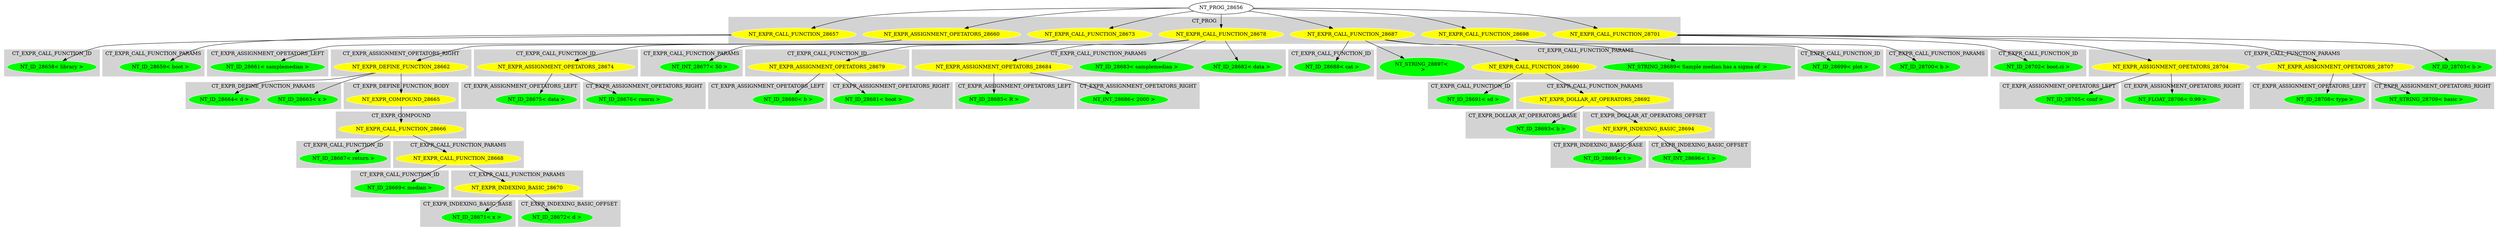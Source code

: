 digraph {

subgraph cluster0 {
 node [style=filled,color=white];
 style=filled;
 color=lightgrey;
 label = "CT_PROG";

"NT_EXPR_CALL_FUNCTION_28657"
 [fillcolor = yellow]
"NT_EXPR_ASSIGNMENT_OPETATORS_28660"
 [fillcolor = yellow]
"NT_EXPR_CALL_FUNCTION_28673"
 [fillcolor = yellow]
"NT_EXPR_CALL_FUNCTION_28678"
 [fillcolor = yellow]
"NT_EXPR_CALL_FUNCTION_28687"
 [fillcolor = yellow]
"NT_EXPR_CALL_FUNCTION_28698"
 [fillcolor = yellow]
"NT_EXPR_CALL_FUNCTION_28701"
 [fillcolor = yellow]
}
"NT_PROG_28656"->"NT_EXPR_CALL_FUNCTION_28657"
subgraph cluster1 {
 node [style=filled,color=white];
 style=filled;
 color=lightgrey;
 label = "CT_EXPR_CALL_FUNCTION_ID";

"NT_ID_28658< library >"
 [fillcolor = green]
}
subgraph cluster2 {
 node [style=filled,color=white];
 style=filled;
 color=lightgrey;
 label = "CT_EXPR_CALL_FUNCTION_PARAMS";

"NT_ID_28659< boot >"
 [fillcolor = green]
}
"NT_EXPR_CALL_FUNCTION_28657"->"NT_ID_28658< library >"
"NT_EXPR_CALL_FUNCTION_28657"->"NT_ID_28659< boot >"
"NT_PROG_28656"->"NT_EXPR_ASSIGNMENT_OPETATORS_28660"
subgraph cluster3 {
 node [style=filled,color=white];
 style=filled;
 color=lightgrey;
 label = "CT_EXPR_ASSIGNMENT_OPETATORS_LEFT";

"NT_ID_28661< samplemedian >"
 [fillcolor = green]
}
subgraph cluster4 {
 node [style=filled,color=white];
 style=filled;
 color=lightgrey;
 label = "CT_EXPR_ASSIGNMENT_OPETATORS_RIGHT";

"NT_EXPR_DEFINE_FUNCTION_28662"
 [fillcolor = yellow]
}
"NT_EXPR_ASSIGNMENT_OPETATORS_28660"->"NT_ID_28661< samplemedian >"
"NT_EXPR_ASSIGNMENT_OPETATORS_28660"->"NT_EXPR_DEFINE_FUNCTION_28662"
subgraph cluster5 {
 node [style=filled,color=white];
 style=filled;
 color=lightgrey;
 label = "CT_EXPR_DEFINE_FUNCTION_PARAMS";

"NT_ID_28663< x >"
 [fillcolor = green]
"NT_ID_28664< d >"
 [fillcolor = green]
}
subgraph cluster6 {
 node [style=filled,color=white];
 style=filled;
 color=lightgrey;
 label = "CT_EXPR_DEFINE_FUNCTION_BODY";

"NT_EXPR_COMPOUND_28665"
 [fillcolor = yellow]
}
"NT_EXPR_DEFINE_FUNCTION_28662"->"NT_ID_28663< x >"
"NT_EXPR_DEFINE_FUNCTION_28662"->"NT_ID_28664< d >"
"NT_EXPR_DEFINE_FUNCTION_28662"->"NT_EXPR_COMPOUND_28665"
subgraph cluster7 {
 node [style=filled,color=white];
 style=filled;
 color=lightgrey;
 label = "CT_EXPR_COMPOUND";

"NT_EXPR_CALL_FUNCTION_28666"
 [fillcolor = yellow]
}
"NT_EXPR_COMPOUND_28665"->"NT_EXPR_CALL_FUNCTION_28666"
subgraph cluster8 {
 node [style=filled,color=white];
 style=filled;
 color=lightgrey;
 label = "CT_EXPR_CALL_FUNCTION_ID";

"NT_ID_28667< return >"
 [fillcolor = green]
}
subgraph cluster9 {
 node [style=filled,color=white];
 style=filled;
 color=lightgrey;
 label = "CT_EXPR_CALL_FUNCTION_PARAMS";

"NT_EXPR_CALL_FUNCTION_28668"
 [fillcolor = yellow]
}
"NT_EXPR_CALL_FUNCTION_28666"->"NT_ID_28667< return >"
"NT_EXPR_CALL_FUNCTION_28666"->"NT_EXPR_CALL_FUNCTION_28668"
subgraph cluster10 {
 node [style=filled,color=white];
 style=filled;
 color=lightgrey;
 label = "CT_EXPR_CALL_FUNCTION_ID";

"NT_ID_28669< median >"
 [fillcolor = green]
}
subgraph cluster11 {
 node [style=filled,color=white];
 style=filled;
 color=lightgrey;
 label = "CT_EXPR_CALL_FUNCTION_PARAMS";

"NT_EXPR_INDEXING_BASIC_28670"
 [fillcolor = yellow]
}
"NT_EXPR_CALL_FUNCTION_28668"->"NT_ID_28669< median >"
"NT_EXPR_CALL_FUNCTION_28668"->"NT_EXPR_INDEXING_BASIC_28670"
subgraph cluster12 {
 node [style=filled,color=white];
 style=filled;
 color=lightgrey;
 label = "CT_EXPR_INDEXING_BASIC_BASE";

"NT_ID_28671< x >"
 [fillcolor = green]}
subgraph cluster13 {
 node [style=filled,color=white];
 style=filled;
 color=lightgrey;
 label = "CT_EXPR_INDEXING_BASIC_OFFSET";

"NT_ID_28672< d >"
 [fillcolor = green]}
"NT_EXPR_INDEXING_BASIC_28670"->"NT_ID_28671< x >"
"NT_EXPR_INDEXING_BASIC_28670"->"NT_ID_28672< d >"
"NT_PROG_28656"->"NT_EXPR_CALL_FUNCTION_28673"
subgraph cluster14 {
 node [style=filled,color=white];
 style=filled;
 color=lightgrey;
 label = "CT_EXPR_CALL_FUNCTION_ID";

"NT_EXPR_ASSIGNMENT_OPETATORS_28674"
 [fillcolor = yellow]
}
subgraph cluster15 {
 node [style=filled,color=white];
 style=filled;
 color=lightgrey;
 label = "CT_EXPR_CALL_FUNCTION_PARAMS";

"NT_INT_28677< 50 >"
 [fillcolor = green]
}
"NT_EXPR_CALL_FUNCTION_28673"->"NT_EXPR_ASSIGNMENT_OPETATORS_28674"
subgraph cluster16 {
 node [style=filled,color=white];
 style=filled;
 color=lightgrey;
 label = "CT_EXPR_ASSIGNMENT_OPETATORS_LEFT";

"NT_ID_28675< data >"
 [fillcolor = green]
}
subgraph cluster17 {
 node [style=filled,color=white];
 style=filled;
 color=lightgrey;
 label = "CT_EXPR_ASSIGNMENT_OPETATORS_RIGHT";

"NT_ID_28676< rnorm >"
 [fillcolor = green]
}
"NT_EXPR_ASSIGNMENT_OPETATORS_28674"->"NT_ID_28675< data >"
"NT_EXPR_ASSIGNMENT_OPETATORS_28674"->"NT_ID_28676< rnorm >"
"NT_EXPR_CALL_FUNCTION_28673"->"NT_INT_28677< 50 >"
"NT_PROG_28656"->"NT_EXPR_CALL_FUNCTION_28678"
subgraph cluster18 {
 node [style=filled,color=white];
 style=filled;
 color=lightgrey;
 label = "CT_EXPR_CALL_FUNCTION_ID";

"NT_EXPR_ASSIGNMENT_OPETATORS_28679"
 [fillcolor = yellow]
}
subgraph cluster19 {
 node [style=filled,color=white];
 style=filled;
 color=lightgrey;
 label = "CT_EXPR_CALL_FUNCTION_PARAMS";

"NT_ID_28682< data >"
 [fillcolor = green]
"NT_ID_28683< samplemedian >"
 [fillcolor = green]
"NT_EXPR_ASSIGNMENT_OPETATORS_28684"
 [fillcolor = yellow]
}
"NT_EXPR_CALL_FUNCTION_28678"->"NT_EXPR_ASSIGNMENT_OPETATORS_28679"
subgraph cluster20 {
 node [style=filled,color=white];
 style=filled;
 color=lightgrey;
 label = "CT_EXPR_ASSIGNMENT_OPETATORS_LEFT";

"NT_ID_28680< b >"
 [fillcolor = green]
}
subgraph cluster21 {
 node [style=filled,color=white];
 style=filled;
 color=lightgrey;
 label = "CT_EXPR_ASSIGNMENT_OPETATORS_RIGHT";

"NT_ID_28681< boot >"
 [fillcolor = green]
}
"NT_EXPR_ASSIGNMENT_OPETATORS_28679"->"NT_ID_28680< b >"
"NT_EXPR_ASSIGNMENT_OPETATORS_28679"->"NT_ID_28681< boot >"
"NT_EXPR_CALL_FUNCTION_28678"->"NT_ID_28682< data >"
"NT_EXPR_CALL_FUNCTION_28678"->"NT_ID_28683< samplemedian >"
"NT_EXPR_CALL_FUNCTION_28678"->"NT_EXPR_ASSIGNMENT_OPETATORS_28684"
subgraph cluster22 {
 node [style=filled,color=white];
 style=filled;
 color=lightgrey;
 label = "CT_EXPR_ASSIGNMENT_OPETATORS_LEFT";

"NT_ID_28685< R >"
 [fillcolor = green]
}
subgraph cluster23 {
 node [style=filled,color=white];
 style=filled;
 color=lightgrey;
 label = "CT_EXPR_ASSIGNMENT_OPETATORS_RIGHT";

"NT_INT_28686< 2000 >"
 [fillcolor = green]
}
"NT_EXPR_ASSIGNMENT_OPETATORS_28684"->"NT_ID_28685< R >"
"NT_EXPR_ASSIGNMENT_OPETATORS_28684"->"NT_INT_28686< 2000 >"
"NT_PROG_28656"->"NT_EXPR_CALL_FUNCTION_28687"
subgraph cluster24 {
 node [style=filled,color=white];
 style=filled;
 color=lightgrey;
 label = "CT_EXPR_CALL_FUNCTION_ID";

"NT_ID_28688< cat >"
 [fillcolor = green]
}
subgraph cluster25 {
 node [style=filled,color=white];
 style=filled;
 color=lightgrey;
 label = "CT_EXPR_CALL_FUNCTION_PARAMS";

"NT_STRING_28689< Sample median has a sigma of  >"
 [fillcolor = green]
"NT_EXPR_CALL_FUNCTION_28690"
 [fillcolor = yellow]
"NT_STRING_28697< \n >"
 [fillcolor = green]
}
"NT_EXPR_CALL_FUNCTION_28687"->"NT_ID_28688< cat >"
"NT_EXPR_CALL_FUNCTION_28687"->"NT_STRING_28689< Sample median has a sigma of  >"
"NT_EXPR_CALL_FUNCTION_28687"->"NT_EXPR_CALL_FUNCTION_28690"
subgraph cluster26 {
 node [style=filled,color=white];
 style=filled;
 color=lightgrey;
 label = "CT_EXPR_CALL_FUNCTION_ID";

"NT_ID_28691< sd >"
 [fillcolor = green]
}
subgraph cluster27 {
 node [style=filled,color=white];
 style=filled;
 color=lightgrey;
 label = "CT_EXPR_CALL_FUNCTION_PARAMS";

"NT_EXPR_DOLLAR_AT_OPERATORS_28692"
 [fillcolor = yellow]
}
"NT_EXPR_CALL_FUNCTION_28690"->"NT_ID_28691< sd >"
"NT_EXPR_CALL_FUNCTION_28690"->"NT_EXPR_DOLLAR_AT_OPERATORS_28692"
subgraph cluster28 {
 node [style=filled,color=white];
 style=filled;
 color=lightgrey;
 label = "CT_EXPR_DOLLAR_AT_OPERATORS_BASE";

"NT_ID_28693< b >"
 [fillcolor = green]
}
subgraph cluster29 {
 node [style=filled,color=white];
 style=filled;
 color=lightgrey;
 label = "CT_EXPR_DOLLAR_AT_OPERATORS_OFFSET";

"NT_EXPR_INDEXING_BASIC_28694"
 [fillcolor = yellow]
}
"NT_EXPR_DOLLAR_AT_OPERATORS_28692"->"NT_ID_28693< b >"
"NT_EXPR_DOLLAR_AT_OPERATORS_28692"->"NT_EXPR_INDEXING_BASIC_28694"
subgraph cluster30 {
 node [style=filled,color=white];
 style=filled;
 color=lightgrey;
 label = "CT_EXPR_INDEXING_BASIC_BASE";

"NT_ID_28695< t >"
 [fillcolor = green]}
subgraph cluster31 {
 node [style=filled,color=white];
 style=filled;
 color=lightgrey;
 label = "CT_EXPR_INDEXING_BASIC_OFFSET";

"NT_INT_28696< 1 >"
 [fillcolor = green]}
"NT_EXPR_INDEXING_BASIC_28694"->"NT_ID_28695< t >"
"NT_EXPR_INDEXING_BASIC_28694"->"NT_INT_28696< 1 >"
"NT_EXPR_CALL_FUNCTION_28687"->"NT_STRING_28697< \n >"
"NT_PROG_28656"->"NT_EXPR_CALL_FUNCTION_28698"
subgraph cluster32 {
 node [style=filled,color=white];
 style=filled;
 color=lightgrey;
 label = "CT_EXPR_CALL_FUNCTION_ID";

"NT_ID_28699< plot >"
 [fillcolor = green]
}
subgraph cluster33 {
 node [style=filled,color=white];
 style=filled;
 color=lightgrey;
 label = "CT_EXPR_CALL_FUNCTION_PARAMS";

"NT_ID_28700< b >"
 [fillcolor = green]
}
"NT_EXPR_CALL_FUNCTION_28698"->"NT_ID_28699< plot >"
"NT_EXPR_CALL_FUNCTION_28698"->"NT_ID_28700< b >"
"NT_PROG_28656"->"NT_EXPR_CALL_FUNCTION_28701"
subgraph cluster34 {
 node [style=filled,color=white];
 style=filled;
 color=lightgrey;
 label = "CT_EXPR_CALL_FUNCTION_ID";

"NT_ID_28702< boot.ci >"
 [fillcolor = green]
}
subgraph cluster35 {
 node [style=filled,color=white];
 style=filled;
 color=lightgrey;
 label = "CT_EXPR_CALL_FUNCTION_PARAMS";

"NT_ID_28703< b >"
 [fillcolor = green]
"NT_EXPR_ASSIGNMENT_OPETATORS_28704"
 [fillcolor = yellow]
"NT_EXPR_ASSIGNMENT_OPETATORS_28707"
 [fillcolor = yellow]
}
"NT_EXPR_CALL_FUNCTION_28701"->"NT_ID_28702< boot.ci >"
"NT_EXPR_CALL_FUNCTION_28701"->"NT_ID_28703< b >"
"NT_EXPR_CALL_FUNCTION_28701"->"NT_EXPR_ASSIGNMENT_OPETATORS_28704"
subgraph cluster36 {
 node [style=filled,color=white];
 style=filled;
 color=lightgrey;
 label = "CT_EXPR_ASSIGNMENT_OPETATORS_LEFT";

"NT_ID_28705< conf >"
 [fillcolor = green]
}
subgraph cluster37 {
 node [style=filled,color=white];
 style=filled;
 color=lightgrey;
 label = "CT_EXPR_ASSIGNMENT_OPETATORS_RIGHT";

"NT_FLOAT_28706< 0.99 >"
 [fillcolor = green]
}
"NT_EXPR_ASSIGNMENT_OPETATORS_28704"->"NT_ID_28705< conf >"
"NT_EXPR_ASSIGNMENT_OPETATORS_28704"->"NT_FLOAT_28706< 0.99 >"
"NT_EXPR_CALL_FUNCTION_28701"->"NT_EXPR_ASSIGNMENT_OPETATORS_28707"
subgraph cluster38 {
 node [style=filled,color=white];
 style=filled;
 color=lightgrey;
 label = "CT_EXPR_ASSIGNMENT_OPETATORS_LEFT";

"NT_ID_28708< type >"
 [fillcolor = green]
}
subgraph cluster39 {
 node [style=filled,color=white];
 style=filled;
 color=lightgrey;
 label = "CT_EXPR_ASSIGNMENT_OPETATORS_RIGHT";

"NT_STRING_28709< basic >"
 [fillcolor = green]
}
"NT_EXPR_ASSIGNMENT_OPETATORS_28707"->"NT_ID_28708< type >"
"NT_EXPR_ASSIGNMENT_OPETATORS_28707"->"NT_STRING_28709< basic >"
}
